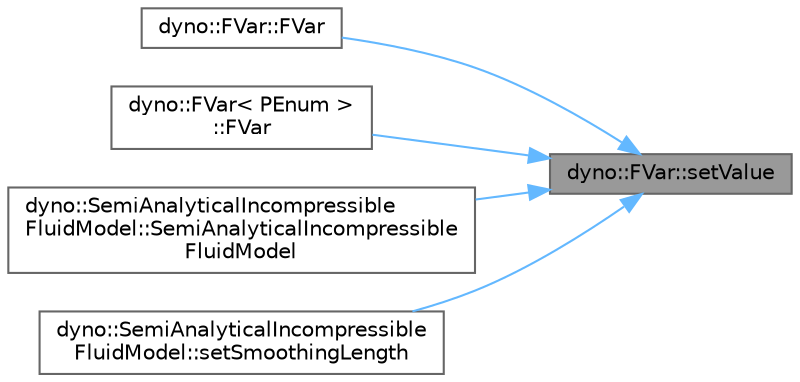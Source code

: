digraph "dyno::FVar::setValue"
{
 // LATEX_PDF_SIZE
  bgcolor="transparent";
  edge [fontname=Helvetica,fontsize=10,labelfontname=Helvetica,labelfontsize=10];
  node [fontname=Helvetica,fontsize=10,shape=box,height=0.2,width=0.4];
  rankdir="RL";
  Node1 [id="Node000001",label="dyno::FVar::setValue",height=0.2,width=0.4,color="gray40", fillcolor="grey60", style="filled", fontcolor="black",tooltip=" "];
  Node1 -> Node2 [id="edge1_Node000001_Node000002",dir="back",color="steelblue1",style="solid",tooltip=" "];
  Node2 [id="Node000002",label="dyno::FVar::FVar",height=0.2,width=0.4,color="grey40", fillcolor="white", style="filled",URL="$classdyno_1_1_f_var.html#ad1b343abf79339a58a50ae8d417c7624",tooltip=" "];
  Node1 -> Node3 [id="edge2_Node000001_Node000003",dir="back",color="steelblue1",style="solid",tooltip=" "];
  Node3 [id="Node000003",label="dyno::FVar\< PEnum \>\l::FVar",height=0.2,width=0.4,color="grey40", fillcolor="white", style="filled",URL="$classdyno_1_1_f_var_3_01_p_enum_01_4.html#a4f6a9a042e71f00353d9d0559d9089d2",tooltip=" "];
  Node1 -> Node4 [id="edge3_Node000001_Node000004",dir="back",color="steelblue1",style="solid",tooltip=" "];
  Node4 [id="Node000004",label="dyno::SemiAnalyticalIncompressible\lFluidModel::SemiAnalyticalIncompressible\lFluidModel",height=0.2,width=0.4,color="grey40", fillcolor="white", style="filled",URL="$classdyno_1_1_semi_analytical_incompressible_fluid_model.html#afff82c227757565e3cf80e09869e7213",tooltip=" "];
  Node1 -> Node5 [id="edge4_Node000001_Node000005",dir="back",color="steelblue1",style="solid",tooltip=" "];
  Node5 [id="Node000005",label="dyno::SemiAnalyticalIncompressible\lFluidModel::setSmoothingLength",height=0.2,width=0.4,color="grey40", fillcolor="white", style="filled",URL="$classdyno_1_1_semi_analytical_incompressible_fluid_model.html#a76efb245d0184767022147e76053cb75",tooltip=" "];
}
